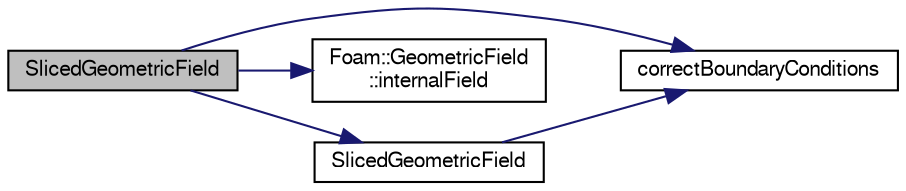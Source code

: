 digraph "SlicedGeometricField"
{
  bgcolor="transparent";
  edge [fontname="FreeSans",fontsize="10",labelfontname="FreeSans",labelfontsize="10"];
  node [fontname="FreeSans",fontsize="10",shape=record];
  rankdir="LR";
  Node9 [label="SlicedGeometricField",height=0.2,width=0.4,color="black", fillcolor="grey75", style="filled", fontcolor="black"];
  Node9 -> Node10 [color="midnightblue",fontsize="10",style="solid",fontname="FreeSans"];
  Node10 [label="correctBoundaryConditions",height=0.2,width=0.4,color="black",URL="$a38027.html#a00a7f09fddd305c7a7977494b2a6a952"];
  Node9 -> Node11 [color="midnightblue",fontsize="10",style="solid",fontname="FreeSans"];
  Node11 [label="Foam::GeometricField\l::internalField",height=0.2,width=0.4,color="black",URL="$a22434.html#a9536140d36d69bbac40496f6b817aa0a",tooltip="Return internal field. "];
  Node9 -> Node12 [color="midnightblue",fontsize="10",style="solid",fontname="FreeSans"];
  Node12 [label="SlicedGeometricField",height=0.2,width=0.4,color="black",URL="$a22430.html#a96850e9157e95987ffb4ac25c30b84c7",tooltip="Construct from components and field to slice. "];
  Node12 -> Node10 [color="midnightblue",fontsize="10",style="solid",fontname="FreeSans"];
}
